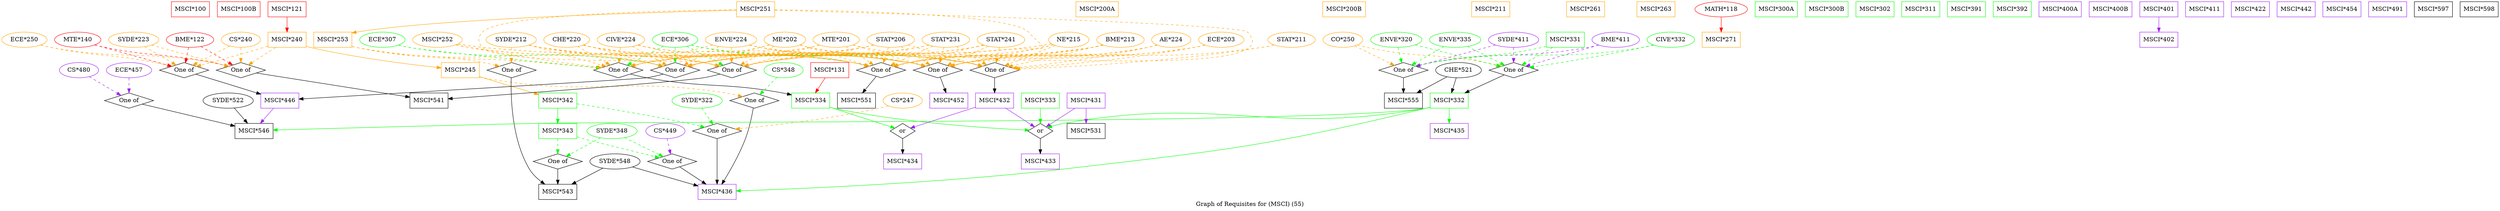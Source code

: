 strict digraph "" {
	graph [bb="0,0,5862.3,491",
		label="Graph of Requisites for (MSCI) (55)",
		lheight=0.21,
		lp="2931.1,11.5",
		lwidth=3.54
	];
	node [label="\N"];
	"MSCI*100"	[color=red,
		height=0.5,
		pos="879.28,473",
		shape=box,
		width=1.25];
	"MSCI*100B"	[color=red,
		height=0.5,
		pos="993.28,473",
		shape=box,
		width=1.4028];
	"MSCI*121"	[color=red,
		height=0.5,
		pos="3026.3,473",
		shape=box,
		width=1.25];
	"MSCI*240"	[color=orange,
		height=0.5,
		pos="3026.3,401",
		shape=box,
		width=1.25];
	"MSCI*121" -> "MSCI*240"	[color=red,
		pos="e,3026.3,419.1 3026.3,454.7 3026.3,446.98 3026.3,437.71 3026.3,429.11"];
	"MSCI*245"	[color=orange,
		height=0.5,
		pos="3147.3,329",
		shape=box,
		width=1.25];
	"MSCI*240" -> "MSCI*245"	[color=orange,
		pos="e,3117.6,347.19 3055.9,382.88 3071.8,373.64 3091.7,362.13 3108.9,352.21"];
	of155	[height=0.5,
		label="One of",
		pos="2674.3,329",
		shape=diamond,
		width=1.6085];
	"MSCI*240" -> of155	[color=orange,
		pos="e,2703.5,338.05 2981,385.22 2978.1,384.42 2975.2,383.67 2972.3,383 2871.1,359.33 2843.1,367.8 2741.3,347 2732.2,345.15 2722.6,342.87 \
2713.5,340.6",
		style=dashed];
	of158	[height=0.5,
		label="One of",
		pos="2540.3,329",
		shape=diamond,
		width=1.6085];
	"MSCI*240" -> of158	[color=orange,
		pos="e,2568.8,338.23 2981.1,385.03 2978.1,384.28 2975.2,383.59 2972.3,383 2812.6,350.35 2767.8,375.12 2607.3,347 2597.9,345.36 2587.9,\
343.1 2578.6,340.77",
		style=dashed];
	"MSCI*342"	[color=green,
		height=0.5,
		pos="3298.3,257",
		shape=box,
		width=1.25];
	"MSCI*245" -> "MSCI*342"	[color=orange,
		pos="e,3261.5,275.07 3184.2,310.88 3204.8,301.35 3230.5,289.41 3252.4,279.28"];
	of152	[height=0.5,
		label="One of",
		pos="3069.3,257",
		shape=diamond,
		width=1.6085];
	"MSCI*245" -> of152	[color=orange,
		pos="e,3083.7,270.93 3128,310.7 3116.9,300.7 3102.8,288.08 3091.2,277.7",
		style=dashed];
	"MSCI*446"	[color=purple,
		height=0.5,
		pos="2674.3,257",
		shape=box,
		width=1.25];
	of155 -> "MSCI*446"	[pos="e,2674.3,275.1 2674.3,310.7 2674.3,302.98 2674.3,293.71 2674.3,285.11"];
	"MSCI*541"	[height=0.5,
		pos="1914.3,257",
		shape=box,
		width=1.25];
	of158 -> "MSCI*541"	[pos="e,1959.4,263.04 2499.7,323.46 2391,311.31 2093.2,278 1969.4,264.16"];
	"MSCI*131"	[color=red,
		height=0.5,
		pos="1213.3,329",
		shape=box,
		width=1.25];
	"MSCI*334"	[color=green,
		height=0.5,
		pos="1213.3,257",
		shape=box,
		width=1.25];
	"MSCI*131" -> "MSCI*334"	[color=red,
		pos="e,1213.3,275.1 1213.3,310.7 1213.3,302.98 1213.3,293.71 1213.3,285.11"];
	or336	[height=0.5,
		label=or,
		pos="1321.3,185",
		shape=diamond,
		width=0.81703];
	"MSCI*334" -> or336	[color=green,
		pos="e,1307.6,194.85 1239.7,238.88 1257.8,227.13 1281.6,211.71 1298.8,200.55"];
	or337	[height=0.5,
		label=or,
		pos="1102.3,185",
		shape=diamond,
		width=0.81703];
	"MSCI*334" -> or337	[color=green,
		pos="e,1116,194.65 1186.1,238.88 1167.2,226.95 1142.3,211.24 1124.6,200.05"];
	"MSCI*433"	[color=purple,
		height=0.5,
		pos="1321.3,113",
		shape=box,
		width=1.25];
	or336 -> "MSCI*433"	[pos="e,1321.3,131.1 1321.3,166.7 1321.3,158.98 1321.3,149.71 1321.3,141.11"];
	"MSCI*434"	[color=purple,
		height=0.5,
		pos="1102.3,113",
		shape=box,
		width=1.25];
	or337 -> "MSCI*434"	[pos="e,1102.3,131.1 1102.3,166.7 1102.3,158.98 1102.3,149.71 1102.3,141.11"];
	"MSCI*200A"	[color=orange,
		height=0.5,
		pos="3149.3,473",
		shape=box,
		width=1.3889];
	"MSCI*200B"	[color=orange,
		height=0.5,
		pos="3425.3,473",
		shape=box,
		width=1.4028];
	"MSCI*211"	[color=orange,
		height=0.5,
		pos="3618.3,473",
		shape=box,
		width=1.25];
	"MSCI*343"	[color=green,
		height=0.5,
		pos="2980.3,185",
		shape=box,
		width=1.25];
	"MSCI*342" -> "MSCI*343"	[color=green,
		pos="e,3025.5,200.73 3253,241.27 3250.1,240.46 3247.1,239.69 3244.3,239 3155.3,217.47 3128.1,224.74 3035.3,203.07"];
	of153	[height=0.5,
		label="One of",
		pos="3507.3,185",
		shape=diamond,
		width=1.6085];
	"MSCI*342" -> of153	[color=green,
		pos="e,3480.8,194.88 3343.4,240.9 3381.5,228.13 3435.4,210.08 3470.8,198.21",
		style=dashed];
	"MSCI*436"	[color=purple,
		height=0.5,
		pos="3102.3,41",
		shape=box,
		width=1.25];
	of152 -> "MSCI*436"	[pos="e,3058.2,59.073 3041.4,247.55 3001.8,235.26 2933.1,212.83 2926.3,203 2917.1,189.87 2918.9,181.22 2926.3,167 2951.9,117.46 3007.1,\
83.292 3049,63.353"];
	"MSCI*546"	[height=0.5,
		pos="2806.3,185",
		shape=box,
		width=1.25];
	"MSCI*446" -> "MSCI*546"	[color=purple,
		pos="e,2773.9,203.19 2706.6,238.88 2724.2,229.55 2746.1,217.92 2764.9,207.94"];
	of154	[height=0.5,
		label="One of",
		pos="3102.3,113",
		shape=diamond,
		width=1.6085];
	"MSCI*343" -> of154	[color=green,
		pos="e,3083,125.06 3010.1,166.88 3029.6,155.68 3055,141.14 3074.2,130.14",
		style=dashed];
	of161	[height=0.5,
		label="One of",
		pos="2685.3,113",
		shape=diamond,
		width=1.6085];
	"MSCI*343" -> of161	[color=green,
		pos="e,2715.3,121.74 2935.2,173.81 2889.2,163.33 2815.7,146.41 2752.3,131 2743.5,128.86 2734,126.5 2725.1,124.24",
		style=dashed];
	of153 -> "MSCI*436"	[pos="e,3147.4,45.98 3497.9,169.54 3483.8,149.27 3455.3,112.88 3421.3,95 3376.5,71.455 3236.4,54.775 3157.6,46.976"];
	"MSCI*251"	[color=orange,
		height=0.5,
		pos="1107.3,473",
		shape=box,
		width=1.25];
	"MSCI*253"	[color=orange,
		height=0.5,
		pos="2290.3,401",
		shape=box,
		width=1.25];
	"MSCI*251" -> "MSCI*253"	[color=orange,
		pos="e,2245.1,417.15 1152.5,471.43 1333.1,468.93 2002.7,457.32 2235.1,418.88"];
	of157	[height=0.5,
		label="One of",
		pos="824.28,329",
		shape=diamond,
		width=1.6085];
	"MSCI*251" -> of157	[color=orange,
		pos="e,773.87,331.39 1062.2,457.02 1058.9,456.24 1055.5,455.55 1052.3,455 995.06,445.35 48.606,460.74 8.2827,419 -2.8343,407.49 -2.6582,\
394.67 8.2827,383 34.067,355.49 579.21,337.13 763.8,331.69",
		style=dashed];
	of159	[height=0.5,
		label="One of",
		pos="1334.3,329",
		shape=diamond,
		width=1.6085];
	"MSCI*251" -> of159	[color=orange,
		pos="e,1362.8,338.29 1152.5,472.03 1299.8,471.67 1759.1,466.69 1803.3,419 1814.2,407.26 1814.1,394.81 1803.3,383 1773,349.91 1445.5,354.54 \
1401.3,347 1391.9,345.4 1381.9,343.16 1372.6,340.83",
		style=dashed];
	of163	[height=0.5,
		label="One of",
		pos="1092.3,329",
		shape=diamond,
		width=1.6085];
	"MSCI*251" -> of163	[color=orange,
		pos="e,1064.2,338.4 1062.2,457.1 1058.9,456.3 1055.5,455.58 1052.3,455 981.96,442.36 459.37,470.91 410.28,419 399.29,407.37 399.3,394.64 \
410.28,383 457.25,333.2 957.64,357.46 1025.3,347 1034.8,345.53 1044.9,343.32 1054.3,340.97",
		style=dashed];
	of150	[height=0.5,
		label="One of",
		pos="1602.3,329",
		shape=diamond,
		width=1.6085];
	"MSCI*253" -> of150	[color=orange,
		pos="e,1655.4,330.48 2245.1,384.98 2242.1,384.24 2239.2,383.57 2236.3,383 2030.1,342.45 1780.2,332.9 1665.4,330.67",
		style=dashed];
	of156	[height=0.5,
		label="One of",
		pos="1468.3,329",
		shape=diamond,
		width=1.6085];
	"MSCI*253" -> of156	[color=orange,
		pos="e,1496.1,338.36 2245.1,384.87 2242.1,384.16 2239.2,383.52 2236.3,383 1929.3,327.72 1843.8,393.59 1535.3,347 1525.7,345.55 1515.5,\
343.33 1506,340.96",
		style=dashed];
	of160	[height=0.5,
		label="One of",
		pos="2290.3,329",
		shape=diamond,
		width=1.6085];
	"MSCI*253" -> of160	[color=orange,
		pos="e,2290.3,347.1 2290.3,382.7 2290.3,374.98 2290.3,365.71 2290.3,357.11",
		style=dashed];
	"MSCI*452"	[color=purple,
		height=0.5,
		pos="824.28,257",
		shape=box,
		width=1.25];
	of157 -> "MSCI*452"	[pos="e,824.28,275.1 824.28,310.7 824.28,302.98 824.28,293.71 824.28,285.11"];
	of159 -> "MSCI*541"	[pos="e,1869,260.46 1362.8,319.8 1374.6,316.65 1388.5,313.27 1401.3,311 1566.3,281.69 1764.4,266.91 1858.8,261.07"];
	"MSCI*551"	[height=0.5,
		pos="1099.3,257",
		shape=box,
		width=1.25];
	of163 -> "MSCI*551"	[pos="e,1097.5,275.45 1093.9,311.41 1094.7,303.71 1095.6,294.34 1096.5,285.62"];
	of150 -> "MSCI*334"	[pos="e,1258.5,272.85 1573.4,319.9 1561.7,316.81 1547.9,313.44 1535.3,311 1420.4,288.79 1386.4,300.48 1268.3,275.01"];
	of156 -> "MSCI*446"	[pos="e,2629,258.89 1496.1,319.61 1508,316.35 1522.2,312.94 1535.3,311 1748.1,279.38 2420.6,263.25 2618.8,259.1"];
	"MSCI*543"	[height=0.5,
		pos="2685.3,41",
		shape=box,
		width=1.25];
	of160 -> "MSCI*543"	[pos="e,2661.6,59.159 2306.8,316.08 2366.6,272.72 2573.4,123.01 2653.4,65.113"];
	"MSCI*261"	[color=orange,
		height=0.5,
		pos="3765.3,473",
		shape=box,
		width=1.25];
	"MSCI*263"	[color=orange,
		height=0.5,
		pos="3893.3,473",
		shape=box,
		width=1.25];
	"MSCI*271"	[color=orange,
		height=0.5,
		pos="4028.3,401",
		shape=box,
		width=1.25];
	"MATH*118"	[color=red,
		height=0.5,
		pos="4028.3,473",
		width=1.7151];
	"MATH*118" -> "MSCI*271"	[color=red,
		pos="e,4028.3,419.1 4028.3,454.7 4028.3,446.98 4028.3,437.71 4028.3,429.11"];
	"MSCI*300A"	[color=green,
		height=0.5,
		pos="4158.3,473",
		shape=box,
		width=1.3889];
	"MSCI*300B"	[color=green,
		height=0.5,
		pos="4277.3,473",
		shape=box,
		width=1.4028];
	"MSCI*302"	[color=green,
		height=0.5,
		pos="4391.3,473",
		shape=box,
		width=1.25];
	"MSCI*311"	[color=green,
		height=0.5,
		pos="4499.3,473",
		shape=box,
		width=1.25];
	"MSCI*331"	[color=green,
		height=0.5,
		pos="3790.3,401",
		shape=box,
		width=1.25];
	of149	[height=0.5,
		label="One of",
		pos="3273.3,329",
		shape=diamond,
		width=1.6085];
	"MSCI*331" -> of149	[color=green,
		pos="e,3301.8,338.28 3745.1,385 3742.1,384.26 3739.2,383.58 3736.3,383 3563,348.27 3514.5,376.82 3340.3,347 3330.9,345.39 3320.9,343.15 \
3311.6,340.82",
		style=dashed];
	of164	[height=0.5,
		label="One of",
		pos="3533.3,329",
		shape=diamond,
		width=1.6085];
	"MSCI*331" -> of164	[color=green,
		pos="e,3564,337.52 3745.3,385.64 3742.2,384.73 3739.2,383.84 3736.3,383 3680.3,366.89 3615,350.22 3573.9,339.98",
		style=dashed];
	"MSCI*332"	[color=green,
		height=0.5,
		pos="3190.3,257",
		shape=box,
		width=1.25];
	of149 -> "MSCI*332"	[pos="e,3210.6,275.14 3258.4,315.49 3247.4,306.17 3232,293.17 3218.6,281.89"];
	"MSCI*555"	[height=0.5,
		pos="3406.3,257",
		shape=box,
		width=1.25];
	of164 -> "MSCI*555"	[pos="e,3437.4,275.12 3513.4,317.06 3495.5,307.19 3468.7,292.38 3446.3,280.06"];
	"MSCI*332" -> or336	[color=green,
		pos="e,1338.5,192.8 3145.1,240.76 3142.2,240.08 3139.2,239.48 3136.3,239 2750,175.59 1761.5,266.41 1375.3,203 1366.2,201.51 1356.6,198.85 \
1348,196.06"];
	"MSCI*332" -> "MSCI*436"	[color=green,
		pos="e,3147.4,46.727 3235.3,241.6 3238.3,240.7 3241.4,239.83 3244.3,239 3313.1,219.57 3427.5,226.88 3388.3,167 3337.1,88.826 3225.2,59.253 \
3157.5,48.274"];
	"MSCI*435"	[color=purple,
		height=0.5,
		pos="3334.3,185",
		shape=box,
		width=1.25];
	"MSCI*332" -> "MSCI*435"	[color=green,
		pos="e,3298.9,203.19 3225.5,238.88 3244.9,229.47 3269.1,217.71 3289.7,207.67"];
	"MSCI*332" -> "MSCI*546"	[color=green,
		pos="e,2851.3,192.4 3145,241.23 3142.1,240.43 3139.2,239.68 3136.3,239 3085.2,226.93 2941.6,205.46 2861.7,193.89"];
	"BME*411"	[color=purple,
		height=0.5,
		pos="3909.3,401",
		width=1.5526];
	"BME*411" -> of149	[color=purple,
		pos="e,3301.4,338.32 3869.3,388.31 3861.1,386.26 3852.5,384.35 3844.3,383 3622.7,346.43 3562,382.76 3340.3,347 3330.8,345.47 3320.7,343.24 \
3311.3,340.89",
		style=dashed];
	"BME*411" -> of164	[color=purple,
		pos="e,3570.8,335.32 3868.1,388.67 3860.3,386.65 3852,384.67 3844.3,383 3751.7,363.04 3642.2,345.85 3581,336.81",
		style=dashed];
	"CHE*521"	[height=0.5,
		pos="3403.3,329",
		width=1.4985];
	"CHE*521" -> "MSCI*332"	[pos="e,3235.5,272.85 3366.2,315.81 3332.8,304.84 3283.3,288.58 3245.4,276.1"];
	"CHE*521" -> "MSCI*555"	[pos="e,3405.5,275.1 3404,310.7 3404.4,302.98 3404.8,293.71 3405.1,285.11"];
	"CIVE*332"	[color=green,
		height=0.5,
		pos="3145.3,401",
		width=1.5526];
	"CIVE*332" -> of149	[color=green,
		pos="e,3253.3,340.93 3172.4,385.15 3193.5,373.62 3222.7,357.65 3244.3,345.86",
		style=dashed];
	"CIVE*332" -> of164	[color=green,
		pos="e,3504.4,338.06 3186,388.57 3194,386.55 3202.4,384.58 3210.3,383 3322.9,360.43 3353.5,369.16 3466.3,347 3475.5,345.18 3485.4,342.88 \
3494.7,340.56",
		style=dashed];
	"CO*250"	[color=orange,
		height=0.5,
		pos="3266.3,401",
		width=1.2999];
	"CO*250" -> of149	[color=orange,
		pos="e,3271.6,346.62 3268,382.7 3268.8,374.87 3269.7,365.44 3270.6,356.73",
		style=dashed];
	"CO*250" -> of164	[color=orange,
		pos="e,3502.9,337.72 3301.5,389.03 3308.3,386.97 3315.5,384.87 3322.3,383 3385.9,365.41 3402.3,363.11 3466.3,347 3475,344.81 3484.3,342.44 \
3493.2,340.2",
		style=dashed];
	"ENVE*320"	[color=green,
		height=0.5,
		pos="3391.3,401",
		width=1.679];
	"ENVE*320" -> of149	[color=green,
		pos="e,3292.2,341.2 3365.4,384.64 3346.3,373.31 3320.4,357.93 3300.9,346.37",
		style=dashed];
	"ENVE*320" -> of164	[color=green,
		pos="e,3511.9,340.56 3421.1,385.33 3445,373.5 3478.6,356.95 3502.8,345.03",
		style=dashed];
	"ENVE*335"	[color=green,
		height=0.5,
		pos="3530.3,401",
		width=1.679];
	"ENVE*335" -> of149	[color=green,
		pos="e,3302.4,337.94 3487.3,388.28 3438.4,374.98 3359.4,353.45 3312.3,340.62",
		style=dashed];
	"ENVE*335" -> of164	[color=green,
		pos="e,3532.5,347.1 3531,382.7 3531.4,374.98 3531.8,365.71 3532.1,357.11",
		style=dashed];
	"SYDE*411"	[color=purple,
		height=0.5,
		pos="3668.3,401",
		width=1.6429];
	"SYDE*411" -> of149	[color=purple,
		pos="e,3302.1,338.07 3625,388.61 3616.5,386.58 3607.6,384.61 3599.3,383 3485.2,361.07 3454.3,369.33 3340.3,347 3331,345.19 3321.1,342.89 \
3311.9,340.57",
		style=dashed];
	"SYDE*411" -> of164	[color=purple,
		pos="e,3554,340.72 3639.7,385.15 3617.1,373.44 3585.7,357.17 3562.9,345.33",
		style=dashed];
	"MSCI*333"	[color=green,
		height=0.5,
		pos="1321.3,257",
		shape=box,
		width=1.25];
	"MSCI*333" -> or336	[color=green,
		pos="e,1321.3,203.1 1321.3,238.7 1321.3,230.98 1321.3,221.71 1321.3,213.11"];
	"CHE*220"	[color=orange,
		height=0.5,
		pos="1347.3,401",
		width=1.4985];
	"CHE*220" -> of157	[color=orange,
		pos="e,852.76,338.28 1308.5,388.42 1300.6,386.36 1292.2,384.42 1284.3,383 1111.6,352.04 1064.2,376.66 891.28,347 881.9,345.39 871.9,343.15 \
862.57,340.82",
		style=dashed];
	"CHE*220" -> of159	[color=orange,
		pos="e,1337.3,346.14 1344.1,382.7 1342.6,374.67 1340.8,364.95 1339.1,356.05",
		style=dashed];
	"CHE*220" -> of163	[color=orange,
		pos="e,1121.4,337.99 1306.9,388.91 1258.7,375.69 1178.8,353.76 1131.3,340.71",
		style=dashed];
	"CHE*220" -> of150	[color=orange,
		pos="e,1573.2,337.99 1387.7,388.91 1435.8,375.69 1515.7,353.76 1563.3,340.71",
		style=dashed];
	"CHE*220" -> of156	[color=orange,
		pos="e,1449,341.15 1372.9,385.15 1392.7,373.74 1419.9,357.99 1440.2,346.24",
		style=dashed];
	of151	[height=0.5,
		label="One of",
		pos="958.28,329",
		shape=diamond,
		width=1.6085];
	"CHE*220" -> of151	[color=orange,
		pos="e,987.15,338.07 1307.8,388.54 1300,386.51 1291.9,384.56 1284.3,383 1170.4,359.82 1139.3,369.33 1025.3,347 1016,345.19 1006.1,342.89 \
996.89,340.57",
		style=dashed];
	"MSCI*432"	[color=purple,
		height=0.5,
		pos="991.28,257",
		shape=box,
		width=1.25];
	of151 -> "MSCI*432"	[pos="e,983.25,275.04 965.28,313.15 969.23,304.79 974.27,294.09 978.86,284.34"];
	"MSCI*432" -> or336	[color=purple,
		pos="e,1298.9,189.4 1036.5,241.33 1039.5,240.51 1042.4,239.72 1045.3,239 1132.5,216.98 1237.2,199.2 1289,190.96"];
	"MSCI*432" -> or337	[color=purple,
		pos="e,1088.6,194.65 1018.4,238.88 1037.3,226.95 1062.3,211.24 1080,200.05"];
	"CIVE*224"	[color=orange,
		height=0.5,
		pos="1475.3,401",
		width=1.5526];
	"CIVE*224" -> of157	[color=orange,
		pos="e,852.41,338.33 1435.3,388.3 1427.1,386.24 1418.5,384.34 1410.3,383 1182.1,345.58 1119.6,383.58 891.28,347 881.8,345.48 871.69,343.25 \
862.28,340.9",
		style=dashed];
	"CIVE*224" -> of159	[color=orange,
		pos="e,1355.7,340.61 1446.1,385.5 1422.3,373.69 1388.8,357.07 1364.7,345.11",
		style=dashed];
	"CIVE*224" -> of163	[color=orange,
		pos="e,1121.2,338.04 1434.5,388.59 1426.5,386.56 1418.2,384.59 1410.3,383 1299.8,360.71 1269.8,368.89 1159.3,347 1150,345.17 1140.1,342.86 \
1130.9,340.54",
		style=dashed];
	"CIVE*224" -> of150	[color=orange,
		pos="e,1582.4,340.93 1502.2,385.15 1523.1,373.62 1552.1,357.65 1573.5,345.86",
		style=dashed];
	"CIVE*224" -> of156	[color=orange,
		pos="e,1469.9,346.62 1473.6,382.7 1472.8,374.87 1471.8,365.44 1471,356.73",
		style=dashed];
	"CIVE*224" -> of151	[color=orange,
		pos="e,986.76,338.27 1434.9,388.36 1426.8,386.33 1418.3,384.42 1410.3,383 1241,353.16 1194.6,376.22 1025.3,347 1015.9,345.38 1005.9,343.13 \
996.57,340.8",
		style=dashed];
	"ECE*306"	[color=green,
		height=0.5,
		pos="1602.3,401",
		width=1.4804];
	"ECE*306" -> of157	[color=green,
		pos="e,852.4,338.42 1564.5,388.28 1556.6,386.2 1548.2,384.29 1540.3,383 1255.2,336.54 1176.8,390.73 891.28,347 881.79,345.55 871.68,343.34 \
862.27,340.99",
		style=dashed];
	"ECE*306" -> of159	[color=green,
		pos="e,1364.6,337.74 1562.3,388.93 1555,386.94 1547.4,384.89 1540.3,383 1509.2,374.75 1425.2,353.23 1374.6,340.29",
		style=dashed];
	"ECE*306" -> of163	[color=green,
		pos="e,1120.8,338.26 1563.8,388.34 1556.1,386.31 1548,384.41 1540.3,383 1373,352.4 1326.9,376 1159.3,347 1149.9,345.38 1139.9,343.13 \
1130.6,340.8",
		style=dashed];
	"ECE*306" -> of150	[color=green,
		pos="e,1602.3,347.1 1602.3,382.7 1602.3,374.98 1602.3,365.71 1602.3,357.11",
		style=dashed];
	"ECE*306" -> of156	[color=green,
		pos="e,1489,340.82 1574.5,385.5 1552.1,373.81 1520.8,357.42 1497.9,345.48",
		style=dashed];
	"ECE*306" -> of151	[color=green,
		pos="e,986.41,338.33 1564.2,388.28 1556.3,386.23 1548.1,384.33 1540.3,383 1314.1,344.47 1251.8,383.36 1025.3,347 1015.8,345.48 1005.7,\
343.25 996.29,340.9",
		style=dashed];
	"ECE*307"	[color=green,
		height=0.5,
		pos="2174.3,401",
		width=1.4804];
	"ECE*307" -> of150	[color=green,
		pos="e,1649.8,332.33 2135.8,388.4 2128.1,386.37 2120,384.44 2112.3,383 1950,352.52 1755,338.38 1660,332.91",
		style=dashed];
	"ECE*307" -> of156	[color=green,
		pos="e,1496.4,338.38 2136.2,388.24 2128.3,386.19 2120.1,384.3 2112.3,383 1858.8,340.81 1789.1,386.77 1535.3,347 1525.8,345.51 1515.7,\
343.29 1506.3,340.95",
		style=dashed];
	"ENVE*224"	[color=orange,
		height=0.5,
		pos="1734.3,401",
		width=1.679];
	"ENVE*224" -> of157	[color=orange,
		pos="e,852.06,338.39 1691.2,388.17 1682.4,386.13 1673.1,384.26 1664.3,383 1323.8,334.19 1231.5,397.55 891.28,347 881.69,345.58 871.49,\
343.36 862,340.99",
		style=dashed];
	"ENVE*224" -> of159	[color=orange,
		pos="e,1363.1,338.08 1690.4,388.61 1681.8,386.58 1672.8,384.61 1664.3,383 1548.4,361.05 1517.1,369.54 1401.3,347 1392,345.2 1382.1,342.9 \
1372.9,340.58",
		style=dashed];
	"ENVE*224" -> of163	[color=orange,
		pos="e,1120.4,338.32 1691.2,388.34 1682.3,386.29 1673.1,384.37 1664.3,383 1442,348.33 1381.4,382.81 1159.3,347 1149.8,345.47 1139.7,343.24 \
1130.3,340.89",
		style=dashed];
	"ENVE*224" -> of150	[color=orange,
		pos="e,1622.8,340.88 1706,384.98 1684.1,373.38 1653.9,357.38 1631.8,345.63",
		style=dashed];
	"ENVE*224" -> of156	[color=orange,
		pos="e,1497.9,337.8 1690.7,388.52 1639.9,375.16 1556.8,353.28 1507.8,340.4",
		style=dashed];
	"ENVE*224" -> of151	[color=orange,
		pos="e,986.4,338.41 1691.2,388.24 1682.4,386.19 1673.1,384.3 1664.3,383 1382.9,341.26 1306.4,390.18 1025.3,347 1015.8,345.54 1005.7,343.33 \
996.27,340.99",
		style=dashed];
	"ME*202"	[color=orange,
		height=0.5,
		pos="710.28,401",
		width=1.354];
	"ME*202" -> of157	[color=orange,
		pos="e,805.77,341.37 734.46,385.15 752.85,373.86 778.16,358.32 797.23,346.61",
		style=dashed];
	"ME*202" -> of159	[color=orange,
		pos="e,1306.2,338.31 745.26,388.26 752.47,386.21 760.07,384.32 767.28,383 986.45,342.92 1047.3,382.54 1267.3,347 1276.8,345.47 1286.9,\
343.23 1296.3,340.88",
		style=dashed];
	"ME*202" -> of163	[color=orange,
		pos="e,1063.4,338.06 745.64,388.55 752.76,386.5 760.22,384.54 767.28,383 880.41,358.38 911.67,369.27 1025.3,347 1034.5,345.19 1044.4,\
342.88 1053.7,340.56",
		style=dashed];
	"ME*202" -> of150	[color=orange,
		pos="e,1574.5,338.39 744.93,388.21 752.24,386.14 759.95,384.25 767.28,383 1104.2,325.75 1197.3,397.27 1535.3,347 1544.9,345.57 1555.1,\
343.35 1564.6,340.99",
		style=dashed];
	"ME*202" -> of156	[color=orange,
		pos="e,1440.2,338.41 744.94,388.26 752.25,386.19 759.96,384.28 767.28,383 1045.3,334.34 1122.3,389.9 1401.3,347 1410.8,345.54 1420.9,\
343.33 1430.3,340.98",
		style=dashed];
	"ME*202" -> of151	[color=orange,
		pos="e,928.79,338 746.74,389.01 753.56,386.99 760.63,384.91 767.28,383 819.65,367.93 880.31,351.22 918.97,340.67",
		style=dashed];
	"MSCI*252"	[color=orange,
		height=0.5,
		pos="1908.3,401",
		width=1.6249];
	"MSCI*252" -> of157	[color=orange,
		pos="e,852.06,338.43 1859.8,390.9 1842.1,387.9 1821.8,384.86 1803.3,383 1399.7,342.51 1292.7,405.2 891.28,347 881.69,345.61 871.48,343.4 \
862,341.04",
		style=dashed];
	"MSCI*252" -> of159	[color=orange,
		pos="e,1362.4,338.25 1865.1,388.7 1855.6,386.54 1845.7,384.49 1836.3,383 1644.7,352.63 1592.6,378.97 1401.3,347 1391.8,345.42 1381.7,\
343.16 1372.3,340.81",
		style=dashed];
	"MSCI*252" -> of163	[color=orange,
		pos="e,1120.4,338.42 1859.5,391.02 1841.9,388.05 1821.7,385 1803.3,383 1518.3,352.05 1442.6,390.45 1159.3,347 1149.8,345.54 1139.7,343.34 \
1130.3,340.99",
		style=dashed];
	"MSCI*252" -> of150	[color=orange,
		pos="e,1634.1,337.11 1863.4,389.33 1854.4,387.22 1845,385.03 1836.3,383 1769,367.43 1690.7,349.79 1643.9,339.3",
		style=dashed];
	"MSCI*252" -> of156	[color=orange,
		pos="e,1497.1,338.19 1864.7,388.87 1855.3,386.72 1845.5,384.64 1836.3,383 1703.6,359.48 1667.7,371.62 1535.3,347 1526,345.28 1516.1,343.01 \
1506.9,340.7",
		style=dashed];
	"MTE*201"	[color=orange,
		height=0.5,
		pos="831.28,401",
		width=1.5165];
	"MTE*201" -> of157	[color=orange,
		pos="e,825.94,346.62 829.55,382.7 828.77,374.87 827.83,365.44 826.96,356.73",
		style=dashed];
	"MTE*201" -> of159	[color=orange,
		pos="e,1305.8,338.25 870.37,388.37 878.23,386.33 886.48,384.42 894.28,383 1058.1,353.2 1103.2,375.56 1267.3,347 1276.7,345.37 1286.7,\
343.12 1296,340.78",
		style=dashed];
	"MTE*201" -> of163	[color=orange,
		pos="e,1062.8,337.88 872.29,388.92 879.61,386.95 887.17,384.91 894.28,383 949.29,368.22 1012.9,351.2 1052.9,340.52",
		style=dashed];
	"MTE*201" -> of150	[color=orange,
		pos="e,1574.2,338.42 869.99,388.2 877.96,386.16 886.34,384.28 894.28,383 1176,337.59 1253.2,390.29 1535.3,347 1544.8,345.54 1554.9,343.33 \
1564.3,340.99",
		style=dashed];
	"MTE*201" -> of156	[color=orange,
		pos="e,1440.2,338.32 870.01,388.3 877.97,386.24 886.35,384.34 894.28,383 1117,345.4 1178.3,382.92 1401.3,347 1410.8,345.47 1420.9,343.24 \
1430.3,340.89",
		style=dashed];
	"MTE*201" -> of151	[color=orange,
		pos="e,938.45,340.93 858.22,385.15 879.15,373.62 908.12,357.65 929.5,345.86",
		style=dashed];
	"STAT*206"	[color=orange,
		height=0.5,
		pos="959.28,401",
		width=1.5526];
	"STAT*206" -> of157	[color=orange,
		pos="e,845.06,340.77 930.98,385.33 908.42,373.63 876.92,357.29 854,345.41",
		style=dashed];
	"STAT*206" -> of159	[color=orange,
		pos="e,1305.1,338.1 1000,388.62 1008,386.59 1016.4,384.61 1024.3,383 1131.3,361.16 1160.2,368.45 1267.3,347 1276.3,345.18 1286,342.92 \
1295.1,340.65",
		style=dashed];
	"STAT*206" -> of163	[color=orange,
		pos="e,1071.8,340.77 987.16,385.33 1009.3,373.68 1040.1,357.44 1062.7,345.57",
		style=dashed];
	"STAT*206" -> of150	[color=orange,
		pos="e,1574.2,338.32 999.25,388.3 1007.5,386.25 1016.1,384.34 1024.3,383 1248.9,346.04 1310.5,383.14 1535.3,347 1544.8,345.48 1554.9,\
343.24 1564.3,340.89",
		style=dashed];
	"STAT*206" -> of156	[color=orange,
		pos="e,1439.8,338.25 999.63,388.38 1007.7,386.34 1016.2,384.43 1024.3,383 1190,353.61 1235.4,375.78 1401.3,347 1410.7,345.37 1420.7,343.12 \
1430,340.79",
		style=dashed];
	"STAT*206" -> of151	[color=orange,
		pos="e,958.53,347.1 959.04,382.7 958.93,374.98 958.79,365.71 958.67,357.11",
		style=dashed];
	"STAT*231"	[color=orange,
		height=0.5,
		pos="1089.3,401",
		width=1.5526];
	"STAT*231" -> of157	[color=orange,
		pos="e,853.84,337.81 1047.6,388.99 997.13,375.66 912.83,353.39 863.51,340.36",
		style=dashed];
	"STAT*231" -> of159	[color=orange,
		pos="e,1305.6,338.18 1129.7,388.44 1175.9,375.26 1250.7,353.88 1295.9,340.96",
		style=dashed];
	"STAT*231" -> of163	[color=orange,
		pos="e,1091.5,347.1 1090,382.7 1090.4,374.98 1090.8,365.71 1091.1,357.11",
		style=dashed];
	"STAT*231" -> of150	[color=orange,
		pos="e,1573.8,338.26 1129.6,388.37 1137.7,386.34 1146.2,384.42 1154.3,383 1321.8,353.38 1367.7,376 1535.3,347 1544.7,345.38 1554.7,343.13 \
1564,340.8",
		style=dashed];
	"STAT*231" -> of156	[color=orange,
		pos="e,1439.4,338.02 1130,388.6 1138,386.57 1146.4,384.6 1154.3,383 1263,360.93 1292.5,368.67 1401.3,347 1410.5,345.16 1420.4,342.85 \
1429.7,340.52",
		style=dashed];
	"STAT*231" -> of151	[color=orange,
		pos="e,978.74,340.93 1061.5,385.15 1039.8,373.57 1009.8,357.51 987.67,345.7",
		style=dashed];
	"STAT*241"	[color=orange,
		height=0.5,
		pos="1219.3,401",
		width=1.5526];
	"STAT*241" -> of157	[color=orange,
		pos="e,853.14,338.08 1178.5,388.55 1170.5,386.52 1162.2,384.57 1154.3,383 1038.6,360.03 1007.1,369.54 891.28,347 882.03,345.2 872.14,\
342.9 862.88,340.58",
		style=dashed];
	"STAT*241" -> of159	[color=orange,
		pos="e,1315.8,341.26 1244.2,384.81 1262.7,373.55 1288,358.2 1307,346.61",
		style=dashed];
	"STAT*241" -> of163	[color=orange,
		pos="e,1112.1,340.93 1192.3,385.15 1171.4,373.62 1142.4,357.65 1121.1,345.86",
		style=dashed];
	"STAT*241" -> of150	[color=orange,
		pos="e,1573.4,338.04 1260,388.59 1268,386.56 1276.4,384.59 1284.3,383 1394.8,360.71 1424.7,368.89 1535.3,347 1544.5,345.17 1554.4,342.86 \
1563.7,340.54",
		style=dashed];
	"STAT*241" -> of156	[color=orange,
		pos="e,1439.4,338.12 1259.8,388.6 1306.7,375.42 1383.4,353.87 1429.5,340.91",
		style=dashed];
	"STAT*241" -> of151	[color=orange,
		pos="e,987.63,337.87 1177.6,388.83 1128.1,375.53 1045.9,353.5 997.43,340.5",
		style=dashed];
	"SYDE*212"	[color=orange,
		height=0.5,
		pos="2044.3,401",
		width=1.6429];
	"SYDE*212" -> of157	[color=orange,
		pos="e,852.05,338.47 2002.2,388.16 1993.4,386.09 1984.1,384.22 1975.3,383 1497.8,316.98 1368.6,414.67 891.28,347 881.68,345.64 871.47,\
343.44 861.99,341.08",
		style=dashed];
	"SYDE*212" -> of159	[color=orange,
		pos="e,1362.4,338.37 2001.8,388.28 1993.1,386.23 1983.9,384.33 1975.3,383 1722.6,344.27 1653.8,386.6 1401.3,347 1391.8,345.51 1381.7,\
343.29 1372.3,340.94",
		style=dashed];
	"SYDE*212" -> of163	[color=orange,
		pos="e,1120.1,338.4 2002.2,388.24 1993.4,386.16 1984.1,384.26 1975.3,383 1616,331.33 1518.4,399.92 1159.3,347 1149.7,345.59 1139.5,343.37 \
1130,341",
		style=dashed];
	"SYDE*212" -> of150	[color=orange,
		pos="e,1642.8,334.41 2001,388.63 1992.5,386.6 1983.6,384.62 1975.3,383 1860.8,360.83 1724.9,343.84 1652.9,335.56",
		style=dashed];
	"SYDE*212" -> of156	[color=orange,
		pos="e,1496.4,338.25 2001.8,388.41 1993.1,386.34 1983.9,384.41 1975.3,383 1781.6,351.43 1728.8,379.24 1535.3,347 1525.8,345.42 1515.7,\
343.17 1506.3,340.82",
		style=dashed];
	"SYDE*212" -> of160	[color=orange,
		pos="e,2261.5,338.2 2086,388.13 2132.4,374.93 2206.7,353.78 2251.8,340.96",
		style=dashed];
	"SYDE*212" -> of151	[color=orange,
		pos="e,986.05,338.44 2002.2,388.2 1993.4,386.12 1984.1,384.24 1975.3,383 1556.9,324.16 1443.5,407.29 1025.3,347 1015.7,345.62 1005.5,\
343.41 995.99,341.05",
		style=dashed];
	of154 -> "MSCI*436"	[pos="e,3102.3,59.104 3102.3,94.697 3102.3,86.983 3102.3,77.712 3102.3,69.112"];
	of161 -> "MSCI*543"	[pos="e,2685.3,59.104 2685.3,94.697 2685.3,86.983 2685.3,77.712 2685.3,69.112"];
	"MSCI*391"	[color=green,
		height=0.5,
		pos="4607.3,473",
		shape=box,
		width=1.25];
	"MSCI*392"	[color=green,
		height=0.5,
		pos="4715.3,473",
		shape=box,
		width=1.25];
	"MSCI*400A"	[color=purple,
		height=0.5,
		pos="4828.3,473",
		shape=box,
		width=1.3889];
	"MSCI*400B"	[color=purple,
		height=0.5,
		pos="4947.3,473",
		shape=box,
		width=1.4028];
	"MSCI*401"	[color=purple,
		height=0.5,
		pos="5061.3,473",
		shape=box,
		width=1.25];
	"MSCI*402"	[color=purple,
		height=0.5,
		pos="5061.3,401",
		shape=box,
		width=1.25];
	"MSCI*401" -> "MSCI*402"	[color=purple,
		pos="e,5061.3,419.1 5061.3,454.7 5061.3,446.98 5061.3,437.71 5061.3,429.11"];
	"MSCI*411"	[color=purple,
		height=0.5,
		pos="5169.3,473",
		shape=box,
		width=1.25];
	"MSCI*422"	[color=purple,
		height=0.5,
		pos="5277.3,473",
		shape=box,
		width=1.25];
	"MSCI*431"	[color=purple,
		height=0.5,
		pos="1429.3,257",
		shape=box,
		width=1.25];
	"MSCI*431" -> or336	[color=purple,
		pos="e,1334.9,194.85 1402.9,238.88 1384.7,227.13 1360.9,211.71 1343.7,200.55"];
	"MSCI*531"	[height=0.5,
		pos="1429.3,185",
		shape=box,
		width=1.25];
	"MSCI*431" -> "MSCI*531"	[color=purple,
		pos="e,1429.3,203.1 1429.3,238.7 1429.3,230.98 1429.3,221.71 1429.3,213.11"];
	"AE*224"	[color=orange,
		height=0.5,
		pos="317.28,401",
		width=1.2818];
	"AE*224" -> of157	[color=orange,
		pos="e,779.18,332.98 352.27,389.08 360.42,386.82 369.11,384.63 377.28,383 516.88,355.13 684.13,340.09 769,333.73",
		style=dashed];
	"AE*224" -> of159	[color=orange,
		pos="e,1306.5,338.42 356.93,391.5 373.36,388.3 392.67,384.97 410.28,383 789.14,340.62 890.07,402.17 1267.3,347 1276.9,345.6 1287.1,343.39 \
1296.6,341.02",
		style=dashed];
	"AE*224" -> of163	[color=orange,
		pos="e,1064.2,338.42 351.57,388.88 359.9,386.57 368.85,384.41 377.28,383 661.77,335.4 740.16,390.67 1025.3,347 1034.8,345.55 1044.9,343.34 \
1054.3,340.99",
		style=dashed];
	"AE*224" -> of151	[color=orange,
		pos="e,930.15,338.33 351.9,388.88 360.14,386.6 368.96,384.45 377.28,383 602.87,343.58 665.17,383.31 891.28,347 900.77,345.48 910.87,343.24 \
920.28,340.89",
		style=dashed];
	"BME*213"	[color=orange,
		height=0.5,
		pos="475.28,401",
		width=1.5526];
	"BME*213" -> of157	[color=orange,
		pos="e,788.25,335.88 516.44,388.76 524.33,386.74 532.54,384.73 540.28,383 623.68,364.34 721.88,347.04 778.23,337.55",
		style=dashed];
	"BME*213" -> of159	[color=orange,
		pos="e,1306.5,338.37 514.89,388.26 523.21,386.18 531.98,384.28 540.28,383 860.03,333.81 947.36,395.02 1267.3,347 1276.9,345.56 1287.1,\
343.34 1296.6,340.97",
		style=dashed];
	"BME*213" -> of163	[color=orange,
		pos="e,1064.1,338.3 515.26,388.33 523.48,386.27 532.11,384.36 540.28,383 753.5,347.51 811.94,381.71 1025.3,347 1034.8,345.46 1044.9,343.22 \
1054.3,340.87",
		style=dashed];
	"BME*213" -> of156	[color=orange,
		pos="e,1440.5,338.42 514.88,388.21 523.2,386.13 531.98,384.25 540.28,383 919.05,326.22 1022.3,402.39 1401.3,347 1410.9,345.6 1421.1,343.39 \
1430.6,341.02",
		style=dashed];
	"BME*213" -> of151	[color=orange,
		pos="e,929.79,338.21 515.64,388.42 523.75,386.38 532.25,384.45 540.28,383 694.6,355.08 736.87,374.36 891.28,347 900.65,345.34 910.65,\
343.08 919.98,340.74",
		style=dashed];
	"ECE*203"	[color=orange,
		height=0.5,
		pos="200.28,401",
		width=1.4804];
	"ECE*203" -> of157	[color=orange,
		pos="e,775.03,331.77 238.74,388.34 246.48,386.31 254.6,384.41 262.28,383 443.56,349.86 661.75,336.81 764.82,332.22",
		style=dashed];
	"ECE*203" -> of159	[color=orange,
		pos="e,1306.5,338.46 238.02,388.16 245.96,386.09 254.34,384.21 262.28,383 704.1,315.45 824.84,410.32 1267.3,347 1276.9,345.63 1287.1,\
343.43 1296.6,341.06",
		style=dashed];
	"ECE*203" -> of163	[color=orange,
		pos="e,1064.5,338.38 238.03,388.23 245.97,386.16 254.35,384.26 262.28,383 597.58,329.79 689.5,397 1025.3,347 1034.9,345.57 1045.1,343.35 \
1054.6,340.98",
		style=dashed];
	"ECE*203" -> of151	[color=orange,
		pos="e,930.17,338.41 238.04,388.29 245.98,386.21 254.35,384.3 262.28,383 538.61,337.73 614.53,389.63 891.28,347 900.78,345.54 910.88,\
343.33 920.29,340.98",
		style=dashed];
	"NE*215"	[color=orange,
		height=0.5,
		pos="596.28,401",
		width=1.3179];
	"NE*215" -> of157	[color=orange,
		pos="e,796.78,338.44 631.91,389.06 674.11,376.1 744.1,354.62 787.01,341.44",
		style=dashed];
	"NE*215" -> of159	[color=orange,
		pos="e,1306.2,338.4 630.32,388.27 637.5,386.19 645.08,384.29 652.28,383 921.83,334.9 996.7,388.86 1267.3,347 1276.8,345.53 1286.9,343.32 \
1296.3,340.97",
		style=dashed];
	"NE*215" -> of163	[color=orange,
		pos="e,1063.8,338.25 630.66,388.39 637.75,386.33 645.21,384.4 652.28,383 815.66,350.65 861.2,375.56 1025.3,347 1034.7,345.37 1044.7,343.12 \
1054,340.78",
		style=dashed];
	"NE*215" -> of156	[color=orange,
		pos="e,1440.5,338.38 630.02,388.3 637.28,386.19 644.97,384.26 652.28,383 980.67,326.16 1071.7,396.23 1401.3,347 1410.9,345.57 1421.1,\
343.35 1430.6,340.98",
		style=dashed];
	"NE*215" -> of151	[color=orange,
		pos="e,929.07,338.08 631.02,388.6 638.01,386.55 645.35,384.57 652.28,383 757.06,359.34 785.98,368.24 891.28,347 900.34,345.17 910.02,\
342.91 919.11,340.63",
		style=dashed];
	"STAT*211"	[color=orange,
		height=0.5,
		pos="73.283,401",
		width=1.5526];
	"STAT*211" -> of157	[color=orange,
		pos="e,772.27,330.85 113.26,388.35 121.48,386.29 130.12,384.37 138.28,383 366.07,344.73 641.13,334.03 762.09,331.09",
		style=dashed];
	"STAT*211" -> of151	[color=orange,
		pos="e,930.5,338.38 112.88,388.25 121.21,386.17 129.98,384.27 138.28,383 469.48,332.34 559.9,396.45 891.28,347 900.87,345.57 911.08,343.35 \
920.56,340.98",
		style=dashed];
	"CS*348"	[color=green,
		height=0.5,
		pos="3038.3,329",
		width=1.2818];
	"CS*348" -> of152	[color=green,
		pos="e,3062.5,273.36 3045.8,311.05 3049.6,302.53 3054.2,292.03 3058.4,282.63",
		style=dashed];
	"CS*247"	[color=orange,
		height=0.5,
		pos="3515.3,257",
		width=1.2818];
	"CS*247" -> of153	[color=orange,
		pos="e,3509.2,202.62 3513.3,238.7 3512.4,230.87 3511.3,221.44 3510.3,212.73",
		style=dashed];
	"SYDE*322"	[color=green,
		height=0.5,
		pos="3638.3,257",
		width=1.6429];
	"SYDE*322" -> of153	[color=green,
		pos="e,3527.6,196.88 3610.2,240.98 3588.5,229.38 3558.5,213.38 3536.5,201.63",
		style=dashed];
	"CS*449"	[color=purple,
		height=0.5,
		pos="3225.3,185",
		width=1.2818];
	"CS*449" -> of154	[color=purple,
		pos="e,3121.9,125.15 3200.4,169.83 3180.2,158.35 3151.8,142.16 3130.7,130.17",
		style=dashed];
	"SYDE*348"	[color=green,
		height=0.5,
		pos="3102.3,185",
		width=1.6429];
	"SYDE*348" -> of154	[color=green,
		pos="e,3102.3,131.1 3102.3,166.7 3102.3,158.98 3102.3,149.71 3102.3,141.11",
		style=dashed];
	"SYDE*348" -> of161	[color=green,
		pos="e,2714.1,122.14 3059.3,172.44 3051,170.45 3042.4,168.53 3034.3,167 2910.1,143.64 2876.4,154.58 2752.3,131 2743,129.24 2733.1,126.96 \
2723.9,124.64",
		style=dashed];
	"SYDE*548"	[height=0.5,
		pos="2820.3,113",
		width=1.6429];
	"SYDE*548" -> "MSCI*436"	[pos="e,3057.2,53.182 2864.7,100.99 2914.1,88.724 2993.9,68.894 3047.3,55.655"];
	"SYDE*548" -> "MSCI*543"	[pos="e,2718.1,59.04 2791.7,97.155 2772.9,87.436 2748.1,74.572 2727.2,63.713"];
	"MSCI*442"	[color=purple,
		height=0.5,
		pos="5385.3,473",
		shape=box,
		width=1.25];
	"BME*122"	[color=red,
		height=0.5,
		pos="2673.3,401",
		width=1.5526];
	"BME*122" -> of155	[color=red,
		pos="e,2674,347.1 2673.5,382.7 2673.6,374.98 2673.8,365.71 2673.9,357.11",
		style=dashed];
	"BME*122" -> of158	[color=red,
		pos="e,2560.7,340.77 2645.4,385.33 2623.3,373.68 2592.4,357.44 2569.9,345.57",
		style=dashed];
	"CS*240"	[color=orange,
		height=0.5,
		pos="2793.3,401",
		width=1.2818];
	"CS*240" -> of155	[color=orange,
		pos="e,2693.5,341.32 2768.9,385.67 2749.6,374.29 2722.5,358.37 2702.3,346.47",
		style=dashed];
	"CS*240" -> of158	[color=orange,
		pos="e,2570.6,337.72 2758.4,389.01 2751.8,386.96 2744.8,384.88 2738.3,383 2683.9,367.31 2620.6,350.65 2580.5,340.28",
		style=dashed];
	"ECE*250"	[color=orange,
		height=0.5,
		pos="2910.3,401",
		width=1.4804];
	"ECE*250" -> of155	[color=orange,
		pos="e,2702.3,338.3 2871.6,388.52 2827.4,375.42 2755.7,354.14 2712,341.17",
		style=dashed];
	"ECE*250" -> of158	[color=orange,
		pos="e,2569.5,338.09 2871.4,388.58 2863.8,386.56 2855.8,384.59 2848.3,383 2742.3,360.64 2713.5,368.34 2607.3,347 2598.2,345.18 2588.5,\
342.91 2579.5,340.64",
		style=dashed];
	"MTE*140"	[color=red,
		height=0.5,
		pos="2408.3,401",
		width=1.5165];
	"MTE*140" -> of155	[color=red,
		pos="e,2644.5,337.78 2449.2,389.1 2456.9,387.07 2464.8,384.97 2472.3,383 2528.7,368.11 2594,351.01 2634.7,340.35",
		style=dashed];
	"MTE*140" -> of158	[color=red,
		pos="e,2520,340.77 2436,385.33 2457.9,373.68 2488.5,357.44 2510.9,345.57",
		style=dashed];
	"SYDE*223"	[color=orange,
		height=0.5,
		pos="2540.3,401",
		width=1.6429];
	"SYDE*223" -> of155	[color=orange,
		pos="e,2653.8,340.72 2568.7,385.15 2591,373.5 2622,357.31 2644.6,345.49",
		style=dashed];
	"SYDE*223" -> of158	[color=orange,
		pos="e,2540.3,347.1 2540.3,382.7 2540.3,374.98 2540.3,365.71 2540.3,357.11",
		style=dashed];
	"MSCI*454"	[color=purple,
		height=0.5,
		pos="5493.3,473",
		shape=box,
		width=1.25];
	"MSCI*491"	[color=purple,
		height=0.5,
		pos="5601.3,473",
		shape=box,
		width=1.25];
	of162	[height=0.5,
		label="One of",
		pos="2799.3,257",
		shape=diamond,
		width=1.6085];
	of162 -> "MSCI*546"	[pos="e,2804.5,203.45 2800.9,239.41 2801.7,231.71 2802.6,222.34 2803.5,213.62"];
	"CS*480"	[color=purple,
		height=0.5,
		pos="2920.3,329",
		width=1.2818];
	"CS*480" -> of162	[color=purple,
		pos="e,2818.5,269.1 2895.5,313.67 2875.7,302.22 2848,286.18 2827.4,274.25",
		style=dashed];
	"ECE*457"	[color=purple,
		height=0.5,
		pos="2803.3,329",
		width=1.4804];
	"ECE*457" -> of162	[color=purple,
		pos="e,2800.3,275.1 2802.3,310.7 2801.9,302.98 2801.3,293.71 2800.8,285.11",
		style=dashed];
	"SYDE*522"	[height=0.5,
		pos="2934.3,257",
		width=1.6429];
	"SYDE*522" -> "MSCI*546"	[pos="e,2837.8,203.21 2906.8,240.98 2889.3,231.41 2866.3,218.84 2846.8,208.14"];
	"MSCI*597"	[height=0.5,
		pos="5709.3,473",
		shape=box,
		width=1.25];
	"MSCI*598"	[height=0.5,
		pos="5817.3,473",
		shape=box,
		width=1.25];
}
